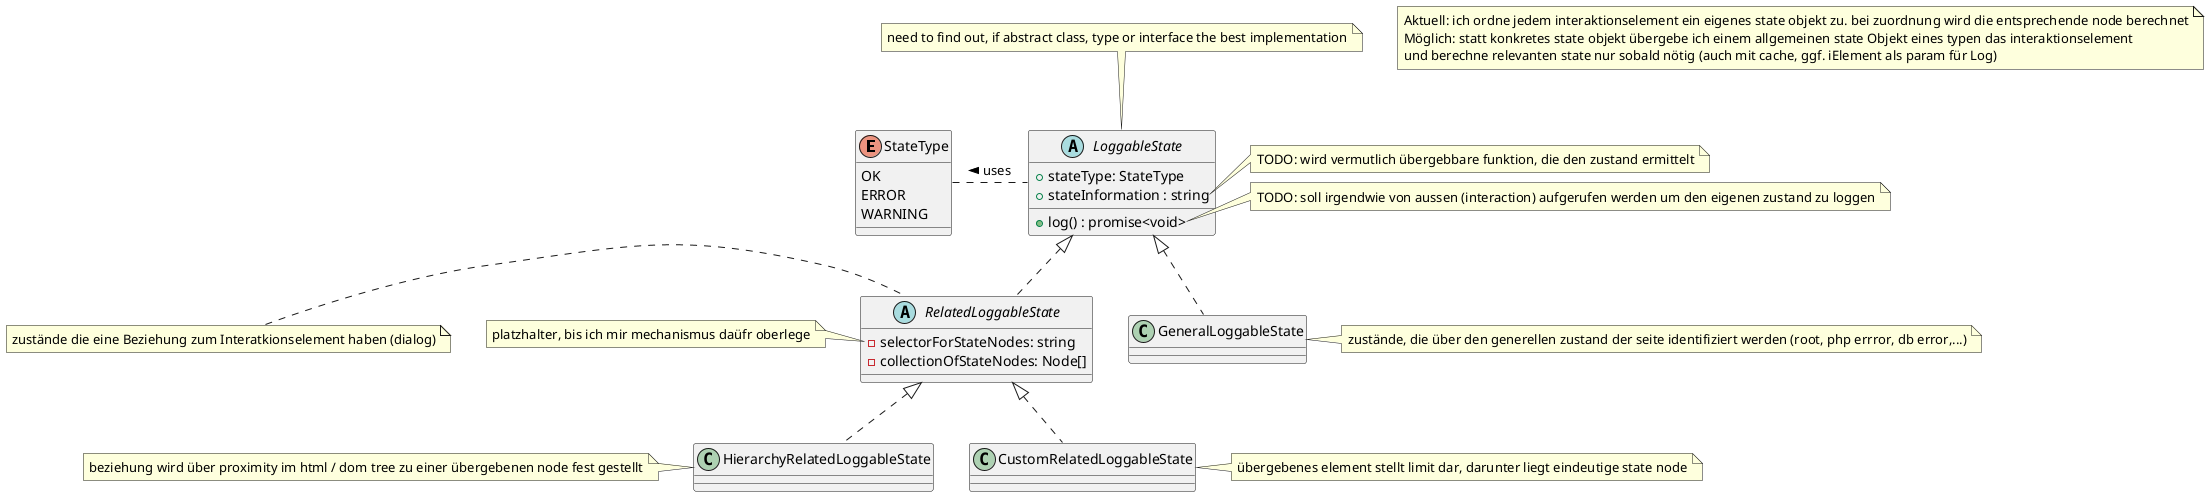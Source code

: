 @startuml

enum StateType{
OK
ERROR
WARNING
}

abstract class LoggableState{
+ stateType: StateType
+ stateInformation : string
+ log() : promise<void>
}

note top of LoggableState:need to find out, if abstract class, type or interface the best implementation

note right of LoggableState::stateInformation
  TODO: wird vermutlich übergebbare funktion, die den zustand ermittelt
end note
note right of LoggableState::log
  TODO: soll irgendwie von aussen (interaction) aufgerufen werden um den eigenen zustand zu loggen
end note


note as N1
  Aktuell: ich ordne jedem interaktionselement ein eigenes state objekt zu. bei zuordnung wird die entsprechende node berechnet
  Möglich: statt konkretes state objekt übergebe ich einem allgemeinen state Objekt eines typen das interaktionselement 
  und berechne relevanten state nur sobald nötig (auch mit cache, ggf. iElement als param für Log)
end note



abstract class RelatedLoggableState{
- selectorForStateNodes: string
- collectionOfStateNodes: Node[]
}
note left of RelatedLoggableState: zustände die eine Beziehung zum Interatkionselement haben (dialog)
note left of RelatedLoggableState::selectorForStateNodes
 platzhalter, bis ich mir mechanismus daüfr oberlege
end note


class HierarchyRelatedLoggableState
note left of HierarchyRelatedLoggableState: beziehung wird über proximity im html / dom tree zu einer übergebenen node fest gestellt

class CustomRelatedLoggableState
note right of CustomRelatedLoggableState: übergebenes element stellt limit dar, darunter liegt eindeutige state node
class GeneralLoggableState
note right of GeneralLoggableState: zustände, die über den generellen zustand der seite identifiziert werden (root, php errror, db error,...)

LoggableState .left. StateType : uses >
LoggableState <|.. RelatedLoggableState
LoggableState <|.. GeneralLoggableState
RelatedLoggableState <|.. HierarchyRelatedLoggableState
RelatedLoggableState <|.. CustomRelatedLoggableState
@enduml
//www.plantuml.com/plantuml/png/XLLDZoCr4BtthtZ76H62kBPMgrrWMKR0H1fMue0ukEFgRc_y4Tdb6MQ0VyDlsDFSyiSeE-bD9hJ2fRlZgl9xzUhPUPDOHSxEDWtvxF0BAwOFZrlwirdzsBoxkrlTDR--lRkzkNtV_DqqgaiSrPgnjYeb_1I6GNMMIfLKV84qbRV7dQRb6z-7w1IRuD7AKZH-a9WDmzMrB6nZS2RHg_jWzEk2vGCJE6mH-fT0hIVI4a5ll4R8l83fyPBQ0YpG2176CyLUhGay4ZfA3EEsbXnvhcGEID4C8_yNgptdtW0VLj-jMZoOg75FqMMsPZrYzznH7AZhL2JqsMzAzWBQ43HvF6NPIVXAWM4cooAuHe6-Z2_wV8PCmLeO0V7wmH3kWuVAAP77LMrJhGlcjIps0yNSI-21Oa7Fhf8W8xL7Cl8k-ilQaSn13fLm-xK0lzrm9cjRb1P3r9xmaJGvx05haudsSeBC197sCqVeFjA61MU9ZeoyonRP3rMzgetKfMsazIWCI2Z8ewFosnCB_i-xJqEHjwqRCZR1RoBnES0aFbMUmeCSbBK3kVBj3ychcbp3gHh4Gwiqsuf0Pwy_Kq6KmBsIn6aldoDIw9JLyBjFR0PSgIpOpZ3MIjfPO1Zw9SoxmuxA9cnLL0xzxZcMCL-Vgdv-jkx82em-Es9VeZ1SSuZVXrZNReEcD9qdYQ-3jLHziEfF4yhhjz_bO1KyMEgBsMPHscgFtJzb7jfGbGlVq9EXKIOdGOURgXXlJXKRLLUCg8sofRN_XsbdMscmbTodKLc1MA0p2QRA6k5a5CgRv7A2LhldFY9q52qDTAhaNhyVZ32Cw_5n3li5kykfBRgfzRrfgzNATVM7SOOVOHn6TXPVGGS7ZaGYKHKj7ctfoU-ztLDY3F8WQtdY-gte7TmC-jdTS26nFSLAc8Qonu4jLA5LN9H7BjEJDHhgMT2KsGmq-LfO7cYz9qzHsGk4ZYdp_gdNtq4nJHv3IHT69rUGbb0YmmGZ6Mnw8sf7dYwkgnW2Bx0Tjw0OOoWTTA3wjLmkhvlc1JQMPQZBuxyFMkH42Q_FybxzjLpEsd8cRrw8kUAQVj5F5-eksU0DUPsT_HS0
